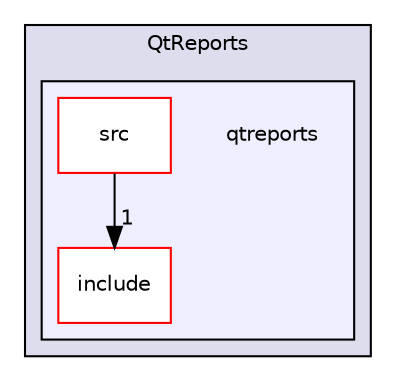 digraph "/home/travis/build/PO-31/QtReports/qtreports" {
  bgcolor=transparent;
  compound=true
  node [ fontsize="10", fontname="Helvetica"];
  edge [ labelfontsize="10", labelfontname="Helvetica"];
  subgraph clusterdir_2b79055025069f98a5acfa173c98b921 {
    graph [ bgcolor="#ddddee", pencolor="black", label="QtReports" fontname="Helvetica", fontsize="10", URL="dir_2b79055025069f98a5acfa173c98b921.html"]
  subgraph clusterdir_92bde7d608ceb2cc3747bbfdbcf2bd2c {
    graph [ bgcolor="#eeeeff", pencolor="black", label="" URL="dir_92bde7d608ceb2cc3747bbfdbcf2bd2c.html"];
    dir_92bde7d608ceb2cc3747bbfdbcf2bd2c [shape=plaintext label="qtreports"];
    dir_be734d7908abc7c5a824e967c65d75ca [shape=box label="include" color="red" fillcolor="white" style="filled" URL="dir_be734d7908abc7c5a824e967c65d75ca.html"];
    dir_455848a96611f2b29ec6ffbd237ada79 [shape=box label="src" color="red" fillcolor="white" style="filled" URL="dir_455848a96611f2b29ec6ffbd237ada79.html"];
  }
  }
  dir_455848a96611f2b29ec6ffbd237ada79->dir_be734d7908abc7c5a824e967c65d75ca [headlabel="1", labeldistance=1.5 headhref="dir_000004_000002.html"];
}
